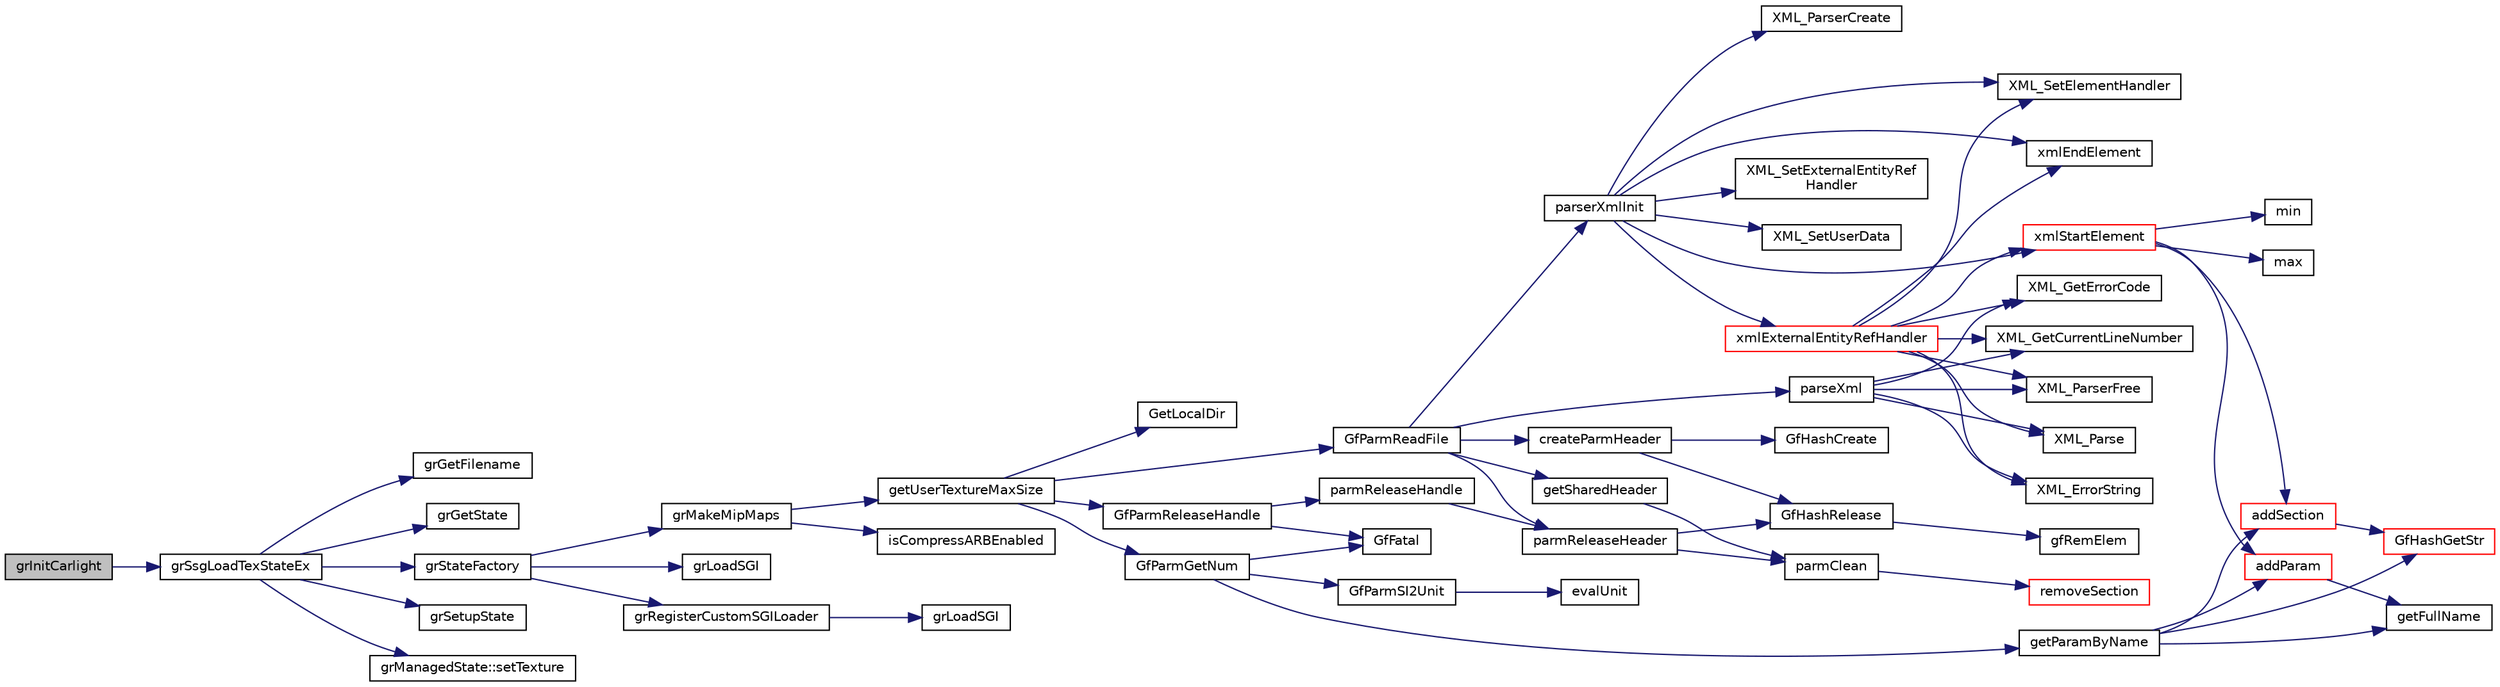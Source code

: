 digraph "grInitCarlight"
{
  edge [fontname="Helvetica",fontsize="10",labelfontname="Helvetica",labelfontsize="10"];
  node [fontname="Helvetica",fontsize="10",shape=record];
  rankdir="LR";
  Node1 [label="grInitCarlight",height=0.2,width=0.4,color="black", fillcolor="grey75", style="filled", fontcolor="black"];
  Node1 -> Node2 [color="midnightblue",fontsize="10",style="solid",fontname="Helvetica"];
  Node2 [label="grSsgLoadTexStateEx",height=0.2,width=0.4,color="black", fillcolor="white", style="filled",URL="$grutil_8cpp.html#a2b70085eccd086c21546539d2e86dcab"];
  Node2 -> Node3 [color="midnightblue",fontsize="10",style="solid",fontname="Helvetica"];
  Node3 [label="grGetFilename",height=0.2,width=0.4,color="black", fillcolor="white", style="filled",URL="$grutil_8cpp.html#a933edc8387a8d3f07a9564c560a09e66"];
  Node2 -> Node4 [color="midnightblue",fontsize="10",style="solid",fontname="Helvetica"];
  Node4 [label="grGetState",height=0.2,width=0.4,color="black", fillcolor="white", style="filled",URL="$grutil_8cpp.html#acfdded621810aabc579262a8ed0faae3"];
  Node2 -> Node5 [color="midnightblue",fontsize="10",style="solid",fontname="Helvetica"];
  Node5 [label="grStateFactory",height=0.2,width=0.4,color="black", fillcolor="white", style="filled",URL="$grtexture_8h.html#a9c5601ad5177d2e8c4833a106404afd3"];
  Node5 -> Node6 [color="midnightblue",fontsize="10",style="solid",fontname="Helvetica"];
  Node6 [label="grMakeMipMaps",height=0.2,width=0.4,color="black", fillcolor="white", style="filled",URL="$grtexture_8h.html#a13ad2b002438dbafa6e83e5048f82bdc"];
  Node6 -> Node7 [color="midnightblue",fontsize="10",style="solid",fontname="Helvetica"];
  Node7 [label="isCompressARBEnabled",height=0.2,width=0.4,color="black", fillcolor="white", style="filled",URL="$glfeatures_8cpp.html#a01adbc3ddd516da49db9d890bc136a2d"];
  Node6 -> Node8 [color="midnightblue",fontsize="10",style="solid",fontname="Helvetica"];
  Node8 [label="getUserTextureMaxSize",height=0.2,width=0.4,color="black", fillcolor="white", style="filled",URL="$glfeatures_8cpp.html#a1754b7860b315a478389454777f351f7"];
  Node8 -> Node9 [color="midnightblue",fontsize="10",style="solid",fontname="Helvetica"];
  Node9 [label="GetLocalDir",height=0.2,width=0.4,color="black", fillcolor="white", style="filled",URL="$tgf_8cpp.html#ae34eae3991aacabaf9c64025449d8c87"];
  Node8 -> Node10 [color="midnightblue",fontsize="10",style="solid",fontname="Helvetica"];
  Node10 [label="GfParmReadFile",height=0.2,width=0.4,color="black", fillcolor="white", style="filled",URL="$group__paramsfile.html#ga86fccfc1b5f8abf4ef6546896abd1e4f",tooltip="Read parameter set from file and return handle to parameter set. "];
  Node10 -> Node11 [color="midnightblue",fontsize="10",style="solid",fontname="Helvetica"];
  Node11 [label="getSharedHeader",height=0.2,width=0.4,color="black", fillcolor="white", style="filled",URL="$group__paramshelper.html#ga5935841c26ba851b585d1b06a06b04f9",tooltip="Helper function for looking up parameter sets in the cache. "];
  Node11 -> Node12 [color="midnightblue",fontsize="10",style="solid",fontname="Helvetica"];
  Node12 [label="parmClean",height=0.2,width=0.4,color="black", fillcolor="white", style="filled",URL="$group__paramshelper.html#gaac5f3f388c857d021c431414dc192346",tooltip="Helper function to release the parameter set content. "];
  Node12 -> Node13 [color="midnightblue",fontsize="10",style="solid",fontname="Helvetica"];
  Node13 [label="removeSection",height=0.2,width=0.4,color="red", fillcolor="white", style="filled",URL="$group__paramshelper.html#gac51895ad01bc596f2891d7f1dce31a3b",tooltip="Helper function to remove a section and its contents (subsections, elements). "];
  Node10 -> Node14 [color="midnightblue",fontsize="10",style="solid",fontname="Helvetica"];
  Node14 [label="createParmHeader",height=0.2,width=0.4,color="black", fillcolor="white", style="filled",URL="$group__paramshelper.html#ga51eeeb22e31263d97660ac17f4523059",tooltip="Helper function to create header for parameter set handle. "];
  Node14 -> Node15 [color="midnightblue",fontsize="10",style="solid",fontname="Helvetica"];
  Node15 [label="GfHashCreate",height=0.2,width=0.4,color="black", fillcolor="white", style="filled",URL="$group__hash.html#ga2f9ae7e2ca54b135a6fed903b26a51c3",tooltip="Create a new hash table. "];
  Node14 -> Node16 [color="midnightblue",fontsize="10",style="solid",fontname="Helvetica"];
  Node16 [label="GfHashRelease",height=0.2,width=0.4,color="black", fillcolor="white", style="filled",URL="$group__hash.html#ga7a1013beb031af3ded1251fb41ba0ae2",tooltip="Release a hash table. "];
  Node16 -> Node17 [color="midnightblue",fontsize="10",style="solid",fontname="Helvetica"];
  Node17 [label="gfRemElem",height=0.2,width=0.4,color="black", fillcolor="white", style="filled",URL="$hash_8cpp.html#ad7fbb4bb2471283e27a8104d62d88720",tooltip="Remove a table element. "];
  Node10 -> Node18 [color="midnightblue",fontsize="10",style="solid",fontname="Helvetica"];
  Node18 [label="parserXmlInit",height=0.2,width=0.4,color="black", fillcolor="white", style="filled",URL="$group__paramshelper.html#gac858836123c9b216a1ac07054f1c622e",tooltip="Helper function to set up XML parser in parmHandle. "];
  Node18 -> Node19 [color="midnightblue",fontsize="10",style="solid",fontname="Helvetica"];
  Node19 [label="XML_ParserCreate",height=0.2,width=0.4,color="black", fillcolor="white", style="filled",URL="$xmlparse_8h.html#ade0dde4b0e968d0ca6276f44576e13f7"];
  Node18 -> Node20 [color="midnightblue",fontsize="10",style="solid",fontname="Helvetica"];
  Node20 [label="XML_SetElementHandler",height=0.2,width=0.4,color="black", fillcolor="white", style="filled",URL="$xmlparse_8h.html#a8196f30d3a7d9af1d4ef6d19393670ce"];
  Node18 -> Node21 [color="midnightblue",fontsize="10",style="solid",fontname="Helvetica"];
  Node21 [label="xmlStartElement",height=0.2,width=0.4,color="red", fillcolor="white", style="filled",URL="$group__paramshelper.html#ga45d22a41d2ebfe64d6d62222ce1f799c",tooltip="Helper function to process opening XML elements. "];
  Node21 -> Node22 [color="midnightblue",fontsize="10",style="solid",fontname="Helvetica"];
  Node22 [label="min",height=0.2,width=0.4,color="black", fillcolor="white", style="filled",URL="$_basic_8h.html#a07ea3b7c7ac18b96fd67ba3a6757ceb2"];
  Node21 -> Node23 [color="midnightblue",fontsize="10",style="solid",fontname="Helvetica"];
  Node23 [label="max",height=0.2,width=0.4,color="black", fillcolor="white", style="filled",URL="$_basic_8h.html#a5d2b2bbbf85f9a5ef76ff76cf42a4e69"];
  Node21 -> Node24 [color="midnightblue",fontsize="10",style="solid",fontname="Helvetica"];
  Node24 [label="addSection",height=0.2,width=0.4,color="red", fillcolor="white", style="filled",URL="$group__paramshelper.html#ga56946944d68598d938e65db86ce1221f",tooltip="Helper function to add a section to a parameter set. "];
  Node24 -> Node25 [color="midnightblue",fontsize="10",style="solid",fontname="Helvetica"];
  Node25 [label="GfHashGetStr",height=0.2,width=0.4,color="red", fillcolor="white", style="filled",URL="$group__hash.html#ga4e47f57400b95ab9b6fe918c123fdb26",tooltip="Get the user data associated with a string key. "];
  Node21 -> Node26 [color="midnightblue",fontsize="10",style="solid",fontname="Helvetica"];
  Node26 [label="addParam",height=0.2,width=0.4,color="red", fillcolor="white", style="filled",URL="$group__paramshelper.html#gaf202744654cbc648b47479f30ccc3a8c",tooltip="Helper function to add parameter, does not check for duplicated name. "];
  Node26 -> Node27 [color="midnightblue",fontsize="10",style="solid",fontname="Helvetica"];
  Node27 [label="getFullName",height=0.2,width=0.4,color="black", fillcolor="white", style="filled",URL="$group__paramshelper.html#gaf12253922391ef1139cd12f2a0ffa5ea",tooltip="Helper function to get the full name of a parameter (full name: \"sectionName/paramName\"). "];
  Node18 -> Node28 [color="midnightblue",fontsize="10",style="solid",fontname="Helvetica"];
  Node28 [label="xmlEndElement",height=0.2,width=0.4,color="black", fillcolor="white", style="filled",URL="$group__paramshelper.html#ga48f0e93d727aea78b8dadfb8e859c26d",tooltip="Helper function to process closing XML elements. "];
  Node18 -> Node29 [color="midnightblue",fontsize="10",style="solid",fontname="Helvetica"];
  Node29 [label="XML_SetExternalEntityRef\lHandler",height=0.2,width=0.4,color="black", fillcolor="white", style="filled",URL="$xmlparse_8h.html#a4be35852fe0a42e2f46e990a49b12905"];
  Node18 -> Node30 [color="midnightblue",fontsize="10",style="solid",fontname="Helvetica"];
  Node30 [label="xmlExternalEntityRefHandler",height=0.2,width=0.4,color="red", fillcolor="white", style="filled",URL="$group__paramshelper.html#gab2e26dde18900c30b28d2476878ecdc2",tooltip="Helper function to handle external XML entities (XML referencing over multiple files/URI&#39;s). "];
  Node30 -> Node20 [color="midnightblue",fontsize="10",style="solid",fontname="Helvetica"];
  Node30 -> Node21 [color="midnightblue",fontsize="10",style="solid",fontname="Helvetica"];
  Node30 -> Node28 [color="midnightblue",fontsize="10",style="solid",fontname="Helvetica"];
  Node30 -> Node31 [color="midnightblue",fontsize="10",style="solid",fontname="Helvetica"];
  Node31 [label="XML_Parse",height=0.2,width=0.4,color="black", fillcolor="white", style="filled",URL="$xmlparse_8h.html#aa06dad15892c63db00b52076959824ab"];
  Node30 -> Node32 [color="midnightblue",fontsize="10",style="solid",fontname="Helvetica"];
  Node32 [label="XML_ErrorString",height=0.2,width=0.4,color="black", fillcolor="white", style="filled",URL="$xmlparse_8h.html#ad5096213a0c5e65394c9cce5c378edbe"];
  Node30 -> Node33 [color="midnightblue",fontsize="10",style="solid",fontname="Helvetica"];
  Node33 [label="XML_GetErrorCode",height=0.2,width=0.4,color="black", fillcolor="white", style="filled",URL="$xmlparse_8h.html#a52353f6b74112285d2480e5396de1909"];
  Node30 -> Node34 [color="midnightblue",fontsize="10",style="solid",fontname="Helvetica"];
  Node34 [label="XML_GetCurrentLineNumber",height=0.2,width=0.4,color="black", fillcolor="white", style="filled",URL="$xmlparse_8h.html#af83853fd6e66f9e3da11533240c4225f"];
  Node30 -> Node35 [color="midnightblue",fontsize="10",style="solid",fontname="Helvetica"];
  Node35 [label="XML_ParserFree",height=0.2,width=0.4,color="black", fillcolor="white", style="filled",URL="$xmlparse_8h.html#ad46cb4a3a84d2b767811fc788b7cf90f"];
  Node18 -> Node36 [color="midnightblue",fontsize="10",style="solid",fontname="Helvetica"];
  Node36 [label="XML_SetUserData",height=0.2,width=0.4,color="black", fillcolor="white", style="filled",URL="$xmlparse_8h.html#aa5537176d35f3a2a96f9a56886ea1752"];
  Node10 -> Node37 [color="midnightblue",fontsize="10",style="solid",fontname="Helvetica"];
  Node37 [label="parseXml",height=0.2,width=0.4,color="black", fillcolor="white", style="filled",URL="$group__paramshelper.html#gaf8e1884873dd5449e8fedab60c19e46a",tooltip="Helper function to parse one line of XML. "];
  Node37 -> Node31 [color="midnightblue",fontsize="10",style="solid",fontname="Helvetica"];
  Node37 -> Node32 [color="midnightblue",fontsize="10",style="solid",fontname="Helvetica"];
  Node37 -> Node33 [color="midnightblue",fontsize="10",style="solid",fontname="Helvetica"];
  Node37 -> Node34 [color="midnightblue",fontsize="10",style="solid",fontname="Helvetica"];
  Node37 -> Node35 [color="midnightblue",fontsize="10",style="solid",fontname="Helvetica"];
  Node10 -> Node38 [color="midnightblue",fontsize="10",style="solid",fontname="Helvetica"];
  Node38 [label="parmReleaseHeader",height=0.2,width=0.4,color="black", fillcolor="white", style="filled",URL="$group__paramshelper.html#ga240416a305e2986d5fe269ae7ecc92df",tooltip="Helper function to release the parameter set if the reference counter is 0. "];
  Node38 -> Node12 [color="midnightblue",fontsize="10",style="solid",fontname="Helvetica"];
  Node38 -> Node16 [color="midnightblue",fontsize="10",style="solid",fontname="Helvetica"];
  Node8 -> Node39 [color="midnightblue",fontsize="10",style="solid",fontname="Helvetica"];
  Node39 [label="GfParmGetNum",height=0.2,width=0.4,color="black", fillcolor="white", style="filled",URL="$group__paramsdata.html#ga57d6d6694c94482128c7b7bd6bf0a2e8",tooltip="Get a numerical parameter from the parameter set handle. "];
  Node39 -> Node40 [color="midnightblue",fontsize="10",style="solid",fontname="Helvetica"];
  Node40 [label="GfFatal",height=0.2,width=0.4,color="black", fillcolor="white", style="filled",URL="$tgf_8h.html#a927c58e55400ef72e0e54548b26f973d"];
  Node39 -> Node41 [color="midnightblue",fontsize="10",style="solid",fontname="Helvetica"];
  Node41 [label="getParamByName",height=0.2,width=0.4,color="black", fillcolor="white", style="filled",URL="$group__paramshelper.html#gad76ca407ee6b618e69f80c80aa319d63",tooltip="Helper function to get (or create) a parameter by name. "];
  Node41 -> Node27 [color="midnightblue",fontsize="10",style="solid",fontname="Helvetica"];
  Node41 -> Node25 [color="midnightblue",fontsize="10",style="solid",fontname="Helvetica"];
  Node41 -> Node24 [color="midnightblue",fontsize="10",style="solid",fontname="Helvetica"];
  Node41 -> Node26 [color="midnightblue",fontsize="10",style="solid",fontname="Helvetica"];
  Node39 -> Node42 [color="midnightblue",fontsize="10",style="solid",fontname="Helvetica"];
  Node42 [label="GfParmSI2Unit",height=0.2,width=0.4,color="black", fillcolor="white", style="filled",URL="$group__paramsdata.html#gab24de0cda7e3f9a5ea42be6dd7592a38",tooltip="Convert a value from SI to given unit. "];
  Node42 -> Node43 [color="midnightblue",fontsize="10",style="solid",fontname="Helvetica"];
  Node43 [label="evalUnit",height=0.2,width=0.4,color="black", fillcolor="white", style="filled",URL="$group__paramshelper.html#ga939d9b995855a1e99d2ed2591692c71d",tooltip="Support function to multiply or divide dest with unit conversion factor. "];
  Node8 -> Node44 [color="midnightblue",fontsize="10",style="solid",fontname="Helvetica"];
  Node44 [label="GfParmReleaseHandle",height=0.2,width=0.4,color="black", fillcolor="white", style="filled",URL="$group__paramsfile.html#ga1a1597d2697db41bcb9fdb64a6569761",tooltip="Release given parameter set handle parmHandle. "];
  Node44 -> Node40 [color="midnightblue",fontsize="10",style="solid",fontname="Helvetica"];
  Node44 -> Node45 [color="midnightblue",fontsize="10",style="solid",fontname="Helvetica"];
  Node45 [label="parmReleaseHandle",height=0.2,width=0.4,color="black", fillcolor="white", style="filled",URL="$group__paramshelper.html#gaed13d1d94abd7055dcd118e91a857cf8",tooltip="Helper function to release the handle and eventually the referenced parameter set (if the reference c..."];
  Node45 -> Node38 [color="midnightblue",fontsize="10",style="solid",fontname="Helvetica"];
  Node5 -> Node46 [color="midnightblue",fontsize="10",style="solid",fontname="Helvetica"];
  Node46 [label="grLoadSGI",height=0.2,width=0.4,color="black", fillcolor="white", style="filled",URL="$grtexture_8h.html#a720337b1b2d53907bef99cd846ac15da"];
  Node5 -> Node47 [color="midnightblue",fontsize="10",style="solid",fontname="Helvetica"];
  Node47 [label="grRegisterCustomSGILoader",height=0.2,width=0.4,color="black", fillcolor="white", style="filled",URL="$grtexture_8h.html#adcd548ba558ece437a449e5b7f44ab49"];
  Node47 -> Node48 [color="midnightblue",fontsize="10",style="solid",fontname="Helvetica"];
  Node48 [label="grLoadSGI",height=0.2,width=0.4,color="black", fillcolor="white", style="filled",URL="$grtexture_8cpp.html#a720337b1b2d53907bef99cd846ac15da"];
  Node2 -> Node49 [color="midnightblue",fontsize="10",style="solid",fontname="Helvetica"];
  Node49 [label="grSetupState",height=0.2,width=0.4,color="black", fillcolor="white", style="filled",URL="$grutil_8cpp.html#ab57f38cf4d3bc16dd5ca46cae4a6b430"];
  Node2 -> Node50 [color="midnightblue",fontsize="10",style="solid",fontname="Helvetica"];
  Node50 [label="grManagedState::setTexture",height=0.2,width=0.4,color="black", fillcolor="white", style="filled",URL="$classgr_managed_state.html#a5d9986a494fba4d582b2cdd65e1083b5"];
}
